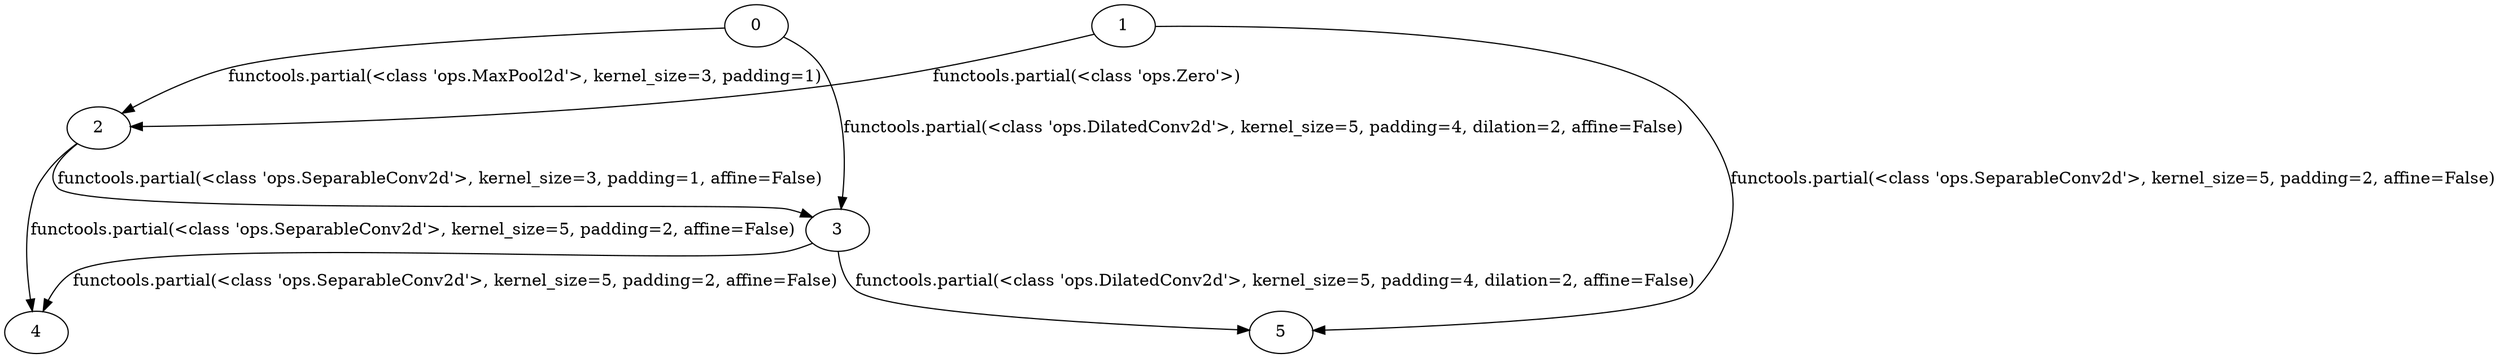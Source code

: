 digraph reduction_cell_3 {
	0 -> 2 [label="functools.partial(<class 'ops.MaxPool2d'>, kernel_size=3, padding=1)"]
	1 -> 2 [label="functools.partial(<class 'ops.Zero'>)"]
	2 -> 3 [label="functools.partial(<class 'ops.SeparableConv2d'>, kernel_size=3, padding=1, affine=False)"]
	0 -> 3 [label="functools.partial(<class 'ops.DilatedConv2d'>, kernel_size=5, padding=4, dilation=2, affine=False)"]
	3 -> 4 [label="functools.partial(<class 'ops.SeparableConv2d'>, kernel_size=5, padding=2, affine=False)"]
	2 -> 4 [label="functools.partial(<class 'ops.SeparableConv2d'>, kernel_size=5, padding=2, affine=False)"]
	1 -> 5 [label="functools.partial(<class 'ops.SeparableConv2d'>, kernel_size=5, padding=2, affine=False)"]
	3 -> 5 [label="functools.partial(<class 'ops.DilatedConv2d'>, kernel_size=5, padding=4, dilation=2, affine=False)"]
}
